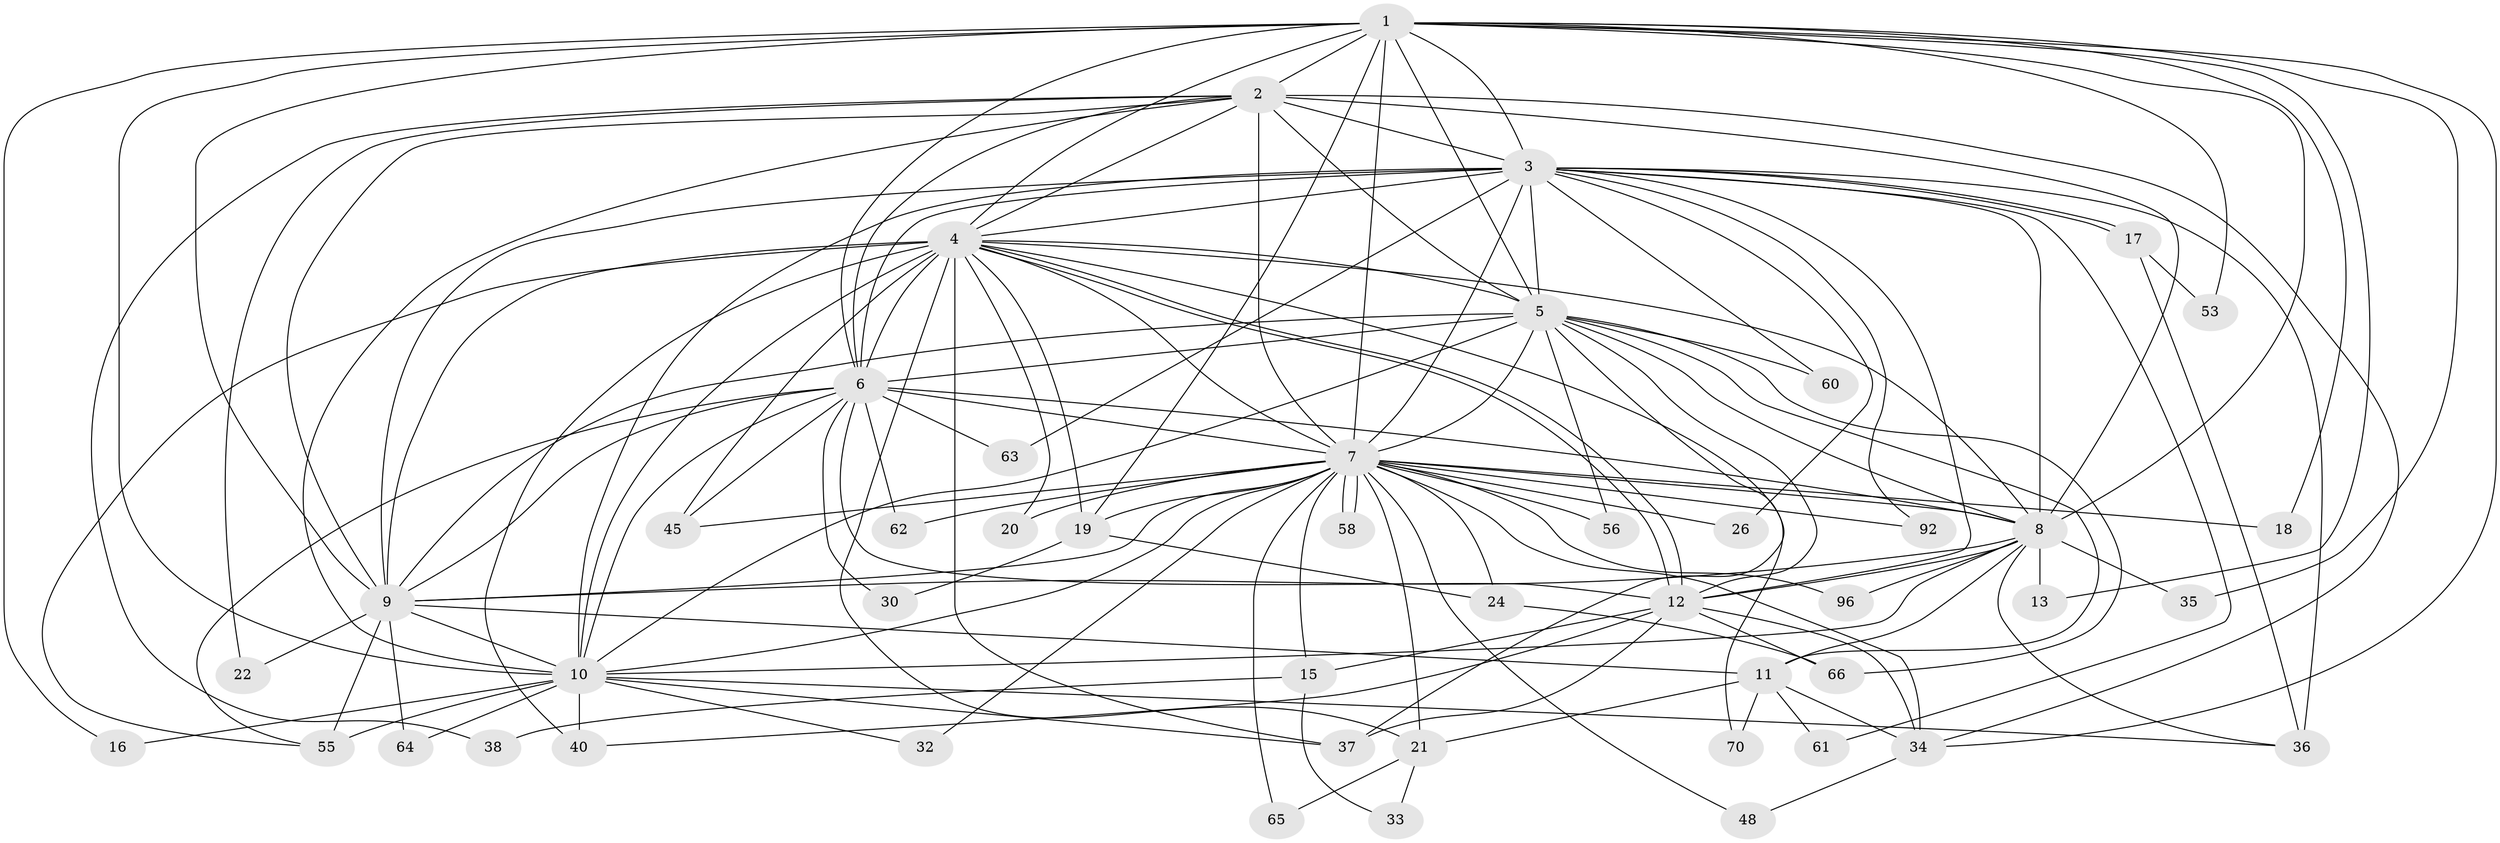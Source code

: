 // original degree distribution, {20: 0.020618556701030927, 19: 0.010309278350515464, 25: 0.010309278350515464, 23: 0.010309278350515464, 16: 0.020618556701030927, 17: 0.010309278350515464, 31: 0.010309278350515464, 14: 0.010309278350515464, 7: 0.010309278350515464, 10: 0.010309278350515464, 2: 0.5876288659793815, 4: 0.09278350515463918, 5: 0.05154639175257732, 3: 0.13402061855670103, 6: 0.010309278350515464}
// Generated by graph-tools (version 1.1) at 2025/13/03/09/25 04:13:57]
// undirected, 48 vertices, 140 edges
graph export_dot {
graph [start="1"]
  node [color=gray90,style=filled];
  1 [super="+25"];
  2 [super="+82+81+88+59+83"];
  3 [super="+47+67"];
  4;
  5 [super="+79+23+54+41+52"];
  6 [super="+69+75+78+86+29"];
  7 [super="+71+31"];
  8 [super="+27"];
  9 [super="+14"];
  10;
  11;
  12 [super="+91+50+44+49"];
  13;
  15;
  16;
  17;
  18;
  19;
  20;
  21;
  22;
  24;
  26;
  30;
  32;
  33;
  34 [super="+72+94+39"];
  35;
  36 [super="+95+93"];
  37 [super="+74"];
  38;
  40 [super="+90"];
  45;
  48;
  53;
  55 [super="+77"];
  56;
  58;
  60;
  61;
  62;
  63;
  64;
  65;
  66;
  70;
  92;
  96;
  1 -- 2 [weight=3];
  1 -- 3 [weight=3];
  1 -- 4 [weight=2];
  1 -- 5 [weight=2];
  1 -- 6;
  1 -- 7 [weight=2];
  1 -- 8;
  1 -- 9 [weight=2];
  1 -- 10;
  1 -- 13;
  1 -- 16;
  1 -- 18;
  1 -- 35;
  1 -- 53;
  1 -- 34;
  1 -- 19;
  2 -- 3 [weight=3];
  2 -- 4;
  2 -- 5;
  2 -- 6 [weight=2];
  2 -- 7 [weight=3];
  2 -- 8;
  2 -- 9;
  2 -- 10;
  2 -- 22;
  2 -- 34;
  2 -- 38;
  3 -- 4 [weight=2];
  3 -- 5 [weight=2];
  3 -- 6;
  3 -- 7;
  3 -- 8 [weight=3];
  3 -- 9;
  3 -- 10;
  3 -- 17;
  3 -- 17;
  3 -- 26;
  3 -- 60;
  3 -- 61;
  3 -- 63;
  3 -- 92;
  3 -- 36;
  3 -- 12;
  4 -- 5;
  4 -- 6 [weight=2];
  4 -- 7;
  4 -- 8;
  4 -- 9 [weight=2];
  4 -- 10;
  4 -- 12;
  4 -- 12;
  4 -- 19;
  4 -- 20;
  4 -- 21;
  4 -- 37;
  4 -- 40;
  4 -- 45;
  4 -- 55;
  4 -- 70;
  5 -- 6 [weight=3];
  5 -- 7 [weight=2];
  5 -- 8 [weight=2];
  5 -- 9;
  5 -- 10;
  5 -- 56;
  5 -- 11;
  5 -- 12;
  5 -- 60;
  5 -- 66;
  5 -- 37;
  6 -- 7 [weight=2];
  6 -- 8 [weight=3];
  6 -- 9;
  6 -- 10;
  6 -- 30;
  6 -- 63;
  6 -- 55;
  6 -- 45;
  6 -- 12;
  6 -- 62;
  7 -- 8;
  7 -- 9;
  7 -- 10;
  7 -- 15;
  7 -- 18;
  7 -- 19;
  7 -- 20;
  7 -- 24;
  7 -- 26;
  7 -- 32;
  7 -- 34;
  7 -- 45;
  7 -- 48;
  7 -- 56;
  7 -- 58;
  7 -- 58;
  7 -- 62;
  7 -- 65;
  7 -- 92;
  7 -- 96;
  7 -- 21;
  8 -- 9 [weight=2];
  8 -- 10;
  8 -- 11;
  8 -- 13;
  8 -- 35;
  8 -- 36;
  8 -- 96;
  8 -- 12;
  9 -- 10;
  9 -- 11;
  9 -- 22;
  9 -- 55;
  9 -- 64;
  10 -- 16;
  10 -- 32;
  10 -- 36;
  10 -- 37;
  10 -- 40;
  10 -- 64;
  10 -- 55;
  11 -- 21;
  11 -- 61;
  11 -- 70;
  11 -- 34;
  12 -- 15;
  12 -- 66;
  12 -- 34;
  12 -- 40;
  12 -- 37;
  15 -- 33;
  15 -- 38;
  17 -- 53;
  17 -- 36;
  19 -- 24;
  19 -- 30;
  21 -- 33;
  21 -- 65;
  24 -- 66;
  34 -- 48;
}
